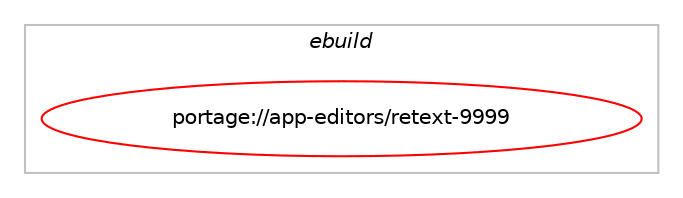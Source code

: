 digraph prolog {

# *************
# Graph options
# *************

newrank=true;
concentrate=true;
compound=true;
graph [rankdir=LR,fontname=Helvetica,fontsize=10,ranksep=1.5];#, ranksep=2.5, nodesep=0.2];
edge  [arrowhead=vee];
node  [fontname=Helvetica,fontsize=10];

# **********
# The ebuild
# **********

subgraph cluster_leftcol {
color=gray;
label=<<i>ebuild</i>>;
id [label="portage://app-editors/retext-9999", color=red, width=4, href="../app-editors/retext-9999.svg"];
}

# ****************
# The dependencies
# ****************

subgraph cluster_midcol {
color=gray;
label=<<i>dependencies</i>>;
subgraph cluster_compile {
fillcolor="#eeeeee";
style=filled;
label=<<i>compile</i>>;
}
subgraph cluster_compileandrun {
fillcolor="#eeeeee";
style=filled;
label=<<i>compile and run</i>>;
}
subgraph cluster_run {
fillcolor="#eeeeee";
style=filled;
label=<<i>run</i>>;
# *** BEGIN UNKNOWN DEPENDENCY TYPE (TODO) ***
# id -> equal(use_conditional_group(positive,python_single_target_python3_10,portage://app-editors/retext-9999,[package_dependency(portage://app-editors/retext-9999,run,no,dev-lang,python,none,[,,],[slot(3.10)],[])]))
# *** END UNKNOWN DEPENDENCY TYPE (TODO) ***

# *** BEGIN UNKNOWN DEPENDENCY TYPE (TODO) ***
# id -> equal(use_conditional_group(positive,python_single_target_python3_10,portage://app-editors/retext-9999,[package_dependency(portage://app-editors/retext-9999,run,no,dev-python,docutils,none,[,,],[],[use(enable(python_targets_python3_10),negative)]),package_dependency(portage://app-editors/retext-9999,run,no,dev-python,markdown,none,[,,],[],[use(enable(python_targets_python3_10),negative)]),package_dependency(portage://app-editors/retext-9999,run,no,dev-python,markups,greaterequal,[3.1.1,,,3.1.1],[],[use(enable(python_targets_python3_10),negative)]),package_dependency(portage://app-editors/retext-9999,run,no,dev-python,pygments,none,[,,],[],[use(enable(python_targets_python3_10),negative)]),package_dependency(portage://app-editors/retext-9999,run,no,dev-python,PyQt6,none,[,,],[],[use(enable(dbus),none),use(enable(gui),none),use(enable(printsupport),none),use(enable(widgets),none),use(enable(python_targets_python3_10),negative)])]))
# *** END UNKNOWN DEPENDENCY TYPE (TODO) ***

# *** BEGIN UNKNOWN DEPENDENCY TYPE (TODO) ***
# id -> equal(use_conditional_group(positive,python_single_target_python3_11,portage://app-editors/retext-9999,[package_dependency(portage://app-editors/retext-9999,run,no,dev-lang,python,none,[,,],[slot(3.11)],[])]))
# *** END UNKNOWN DEPENDENCY TYPE (TODO) ***

# *** BEGIN UNKNOWN DEPENDENCY TYPE (TODO) ***
# id -> equal(use_conditional_group(positive,python_single_target_python3_11,portage://app-editors/retext-9999,[package_dependency(portage://app-editors/retext-9999,run,no,dev-python,docutils,none,[,,],[],[use(enable(python_targets_python3_11),negative)]),package_dependency(portage://app-editors/retext-9999,run,no,dev-python,markdown,none,[,,],[],[use(enable(python_targets_python3_11),negative)]),package_dependency(portage://app-editors/retext-9999,run,no,dev-python,markups,greaterequal,[3.1.1,,,3.1.1],[],[use(enable(python_targets_python3_11),negative)]),package_dependency(portage://app-editors/retext-9999,run,no,dev-python,pygments,none,[,,],[],[use(enable(python_targets_python3_11),negative)]),package_dependency(portage://app-editors/retext-9999,run,no,dev-python,PyQt6,none,[,,],[],[use(enable(dbus),none),use(enable(gui),none),use(enable(printsupport),none),use(enable(widgets),none),use(enable(python_targets_python3_11),negative)])]))
# *** END UNKNOWN DEPENDENCY TYPE (TODO) ***

# *** BEGIN UNKNOWN DEPENDENCY TYPE (TODO) ***
# id -> equal(use_conditional_group(positive,python_single_target_python3_12,portage://app-editors/retext-9999,[package_dependency(portage://app-editors/retext-9999,run,no,dev-lang,python,none,[,,],[slot(3.12)],[])]))
# *** END UNKNOWN DEPENDENCY TYPE (TODO) ***

# *** BEGIN UNKNOWN DEPENDENCY TYPE (TODO) ***
# id -> equal(use_conditional_group(positive,python_single_target_python3_12,portage://app-editors/retext-9999,[package_dependency(portage://app-editors/retext-9999,run,no,dev-python,docutils,none,[,,],[],[use(enable(python_targets_python3_12),negative)]),package_dependency(portage://app-editors/retext-9999,run,no,dev-python,markdown,none,[,,],[],[use(enable(python_targets_python3_12),negative)]),package_dependency(portage://app-editors/retext-9999,run,no,dev-python,markups,greaterequal,[3.1.1,,,3.1.1],[],[use(enable(python_targets_python3_12),negative)]),package_dependency(portage://app-editors/retext-9999,run,no,dev-python,pygments,none,[,,],[],[use(enable(python_targets_python3_12),negative)]),package_dependency(portage://app-editors/retext-9999,run,no,dev-python,PyQt6,none,[,,],[],[use(enable(dbus),none),use(enable(gui),none),use(enable(printsupport),none),use(enable(widgets),none),use(enable(python_targets_python3_12),negative)])]))
# *** END UNKNOWN DEPENDENCY TYPE (TODO) ***

}
}

# **************
# The candidates
# **************

subgraph cluster_choices {
rank=same;
color=gray;
label=<<i>candidates</i>>;

}

}

